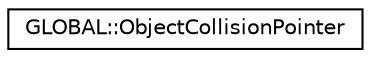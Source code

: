 digraph "Graphical Class Hierarchy"
{
  edge [fontname="Helvetica",fontsize="10",labelfontname="Helvetica",labelfontsize="10"];
  node [fontname="Helvetica",fontsize="10",shape=record];
  rankdir="LR";
  Node1 [label="GLOBAL::ObjectCollisionPointer",height=0.2,width=0.4,color="black", fillcolor="white", style="filled",URL="$struct_g_l_o_b_a_l_1_1_object_collision_pointer.html"];
}
